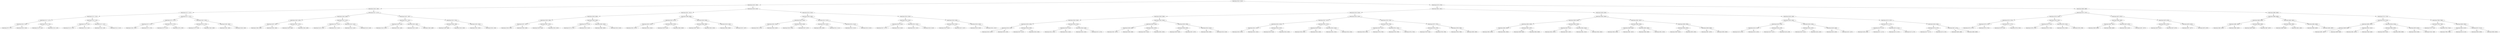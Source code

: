 digraph G{
1042909231 [label="Node{data=[3232, 3232]}"]
1042909231 -> 1867373393
1867373393 [label="Node{data=[1505, 1505]}"]
1867373393 -> 1581812331
1581812331 [label="Node{data=[1385, 1385]}"]
1581812331 -> 1526334673
1526334673 [label="Node{data=[1217, 1217]}"]
1526334673 -> 685803345
685803345 [label="Node{data=[1121, 1121]}"]
685803345 -> 695621199
695621199 [label="Node{data=[1117, 1117]}"]
695621199 -> 871860952
871860952 [label="Node{data=[1031, 1031]}"]
871860952 -> 958520571
958520571 [label="Node{data=[707, 707]}"]
871860952 -> 358026881
358026881 [label="Node{data=[1032, 1032]}"]
695621199 -> 243856970
243856970 [label="Node{data=[1119, 1119]}"]
243856970 -> 27659273
27659273 [label="Node{data=[1118, 1118]}"]
243856970 -> 911724226
911724226 [label="Node{data=[1120, 1120]}"]
685803345 -> 458878351
458878351 [label="Node{data=[1125, 1125]}"]
458878351 -> 1386902024
1386902024 [label="Node{data=[1123, 1123]}"]
1386902024 -> 1667099152
1667099152 [label="Node{data=[1122, 1122]}"]
1386902024 -> 1811155303
1811155303 [label="Node{data=[1124, 1124]}"]
458878351 -> 1058382851
1058382851 [label="Node{data=[1127, 1127]}"]
1058382851 -> 1051638747
1051638747 [label="Node{data=[1126, 1126]}"]
1058382851 -> 850385780
850385780 [label="Node{data=[1212, 1212]}"]
1526334673 -> 2044416887
2044416887 [label="Node{data=[1377, 1377]}"]
2044416887 -> 1811727859
1811727859 [label="Node{data=[1373, 1373]}"]
1811727859 -> 549964596
549964596 [label="Node{data=[1371, 1371]}"]
549964596 -> 1828704291
1828704291 [label="Node{data=[1345, 1345]}"]
549964596 -> 1335649824
1335649824 [label="Node{data=[1372, 1372]}"]
1811727859 -> 1111683453
1111683453 [label="Node{data=[1375, 1375]}"]
1111683453 -> 1547836522
1547836522 [label="Node{data=[1374, 1374]}"]
1111683453 -> 1311678729
1311678729 [label="Node{data=[1376, 1376]}"]
2044416887 -> 1655661450
1655661450 [label="Node{data=[1381, 1381]}"]
1655661450 -> 934526907
934526907 [label="Node{data=[1379, 1379]}"]
934526907 -> 2069775467
2069775467 [label="Node{data=[1378, 1378]}"]
934526907 -> 1078170848
1078170848 [label="Node{data=[1380, 1380]}"]
1655661450 -> 1508445265
1508445265 [label="Node{data=[1383, 1383]}"]
1508445265 -> 1938636464
1938636464 [label="Node{data=[1382, 1382]}"]
1508445265 -> 2063155638
2063155638 [label="Node{data=[1384, 1384]}"]
1581812331 -> 650194589
650194589 [label="Node{data=[1417, 1417]}"]
650194589 -> 937108880
937108880 [label="Node{data=[1409, 1409]}"]
937108880 -> 758773093
758773093 [label="Node{data=[1405, 1405]}"]
758773093 -> 503182725
503182725 [label="Node{data=[1387, 1387]}"]
503182725 -> 845645153
845645153 [label="Node{data=[1386, 1386]}"]
503182725 -> 1560203544
1560203544 [label="Node{data=[1392, 1392]}"]
758773093 -> 1049531711
1049531711 [label="Node{data=[1407, 1407]}"]
1049531711 -> 1278021302
1278021302 [label="Node{data=[1406, 1406]}"]
1049531711 -> 1114621663
1114621663 [label="Node{data=[1408, 1408]}"]
937108880 -> 1756604827
1756604827 [label="Node{data=[1413, 1413]}"]
1756604827 -> 576650975
576650975 [label="Node{data=[1411, 1411]}"]
576650975 -> 102898844
102898844 [label="Node{data=[1410, 1410]}"]
576650975 -> 977763257
977763257 [label="Node{data=[1412, 1412]}"]
1756604827 -> 1338896923
1338896923 [label="Node{data=[1415, 1415]}"]
1338896923 -> 447763771
447763771 [label="Node{data=[1414, 1414]}"]
1338896923 -> 207649805
207649805 [label="Node{data=[1416, 1416]}"]
650194589 -> 234570891
234570891 [label="Node{data=[1497, 1497]}"]
234570891 -> 763765253
763765253 [label="Node{data=[1421, 1421]}"]
763765253 -> 898081539
898081539 [label="Node{data=[1419, 1419]}"]
898081539 -> 982000042
982000042 [label="Node{data=[1418, 1418]}"]
898081539 -> 1828775276
1828775276 [label="Node{data=[1420, 1420]}"]
763765253 -> 1896510659
1896510659 [label="Node{data=[1495, 1495]}"]
1896510659 -> 2031963738
2031963738 [label="Node{data=[1422, 1422]}"]
1896510659 -> 48477602
48477602 [label="Node{data=[1496, 1496]}"]
234570891 -> 1755454231
1755454231 [label="Node{data=[1501, 1501]}"]
1755454231 -> 1252841132
1252841132 [label="Node{data=[1499, 1499]}"]
1252841132 -> 1498431037
1498431037 [label="Node{data=[1498, 1498]}"]
1252841132 -> 1174527504
1174527504 [label="Node{data=[1500, 1500]}"]
1755454231 -> 1040387940
1040387940 [label="Node{data=[1503, 1503]}"]
1040387940 -> 313960382
313960382 [label="Node{data=[1502, 1502]}"]
1040387940 -> 1255129603
1255129603 [label="Node{data=[1504, 1504]}"]
1867373393 -> 41313300
41313300 [label="Node{data=[3200, 3200]}"]
41313300 -> 606614289
606614289 [label="Node{data=[2911, 2911]}"]
606614289 -> 59042685
59042685 [label="Node{data=[2006, 2006]}"]
59042685 -> 930082516
930082516 [label="Node{data=[1509, 1509]}"]
930082516 -> 109607657
109607657 [label="Node{data=[1507, 1507]}"]
109607657 -> 1667064210
1667064210 [label="Node{data=[1506, 1506]}"]
109607657 -> 1202102663
1202102663 [label="Node{data=[1508, 1508]}"]
930082516 -> 267906793
267906793 [label="Node{data=[1867, 1867]}"]
267906793 -> 1248694988
1248694988 [label="Node{data=[1643, 1643]}"]
267906793 -> 1110719458
1110719458 [label="Node{data=[1953, 1953]}"]
59042685 -> 812384442
812384442 [label="Node{data=[2449, 2449]}"]
812384442 -> 14430456
14430456 [label="Node{data=[2375, 2375]}"]
14430456 -> 637610461
637610461 [label="Node{data=[2174, 2174]}"]
14430456 -> 1158282708
1158282708 [label="Node{data=[2410, 2410]}"]
812384442 -> 363875359
363875359 [label="Node{data=[2905, 2905]}"]
363875359 -> 1955263905
1955263905 [label="Node{data=[2885, 2885]}"]
363875359 -> 1533699372
1533699372 [label="Node{data=[2910, 2910]}"]
606614289 -> 1367856328
1367856328 [label="Node{data=[2966, 2966]}"]
1367856328 -> 1178647123
1178647123 [label="Node{data=[2915, 2915]}"]
1178647123 -> 1707370695
1707370695 [label="Node{data=[2913, 2913]}"]
1707370695 -> 1838101078
1838101078 [label="Node{data=[2912, 2912]}"]
1707370695 -> 46242491
46242491 [label="Node{data=[2914, 2914]}"]
1178647123 -> 1091582610
1091582610 [label="Node{data=[2952, 2952]}"]
1091582610 -> 123007015
123007015 [label="Node{data=[2916, 2916]}"]
1091582610 -> 333279001
333279001 [label="Node{data=[2963, 2963]}"]
1367856328 -> 491203483
491203483 [label="Node{data=[3036, 3036]}"]
491203483 -> 1573078539
1573078539 [label="Node{data=[2988, 2988]}"]
1573078539 -> 2109100124
2109100124 [label="Node{data=[2967, 2967]}"]
1573078539 -> 90918228
90918228 [label="Node{data=[3002, 3002]}"]
491203483 -> 559199633
559199633 [label="Node{data=[3159, 3159]}"]
559199633 -> 1725975726
1725975726 [label="Node{data=[3064, 3064]}"]
559199633 -> 698078366
698078366 [label="Node{data=[3187, 3187]}"]
41313300 -> 1984245012
1984245012 [label="Node{data=[3216, 3216]}"]
1984245012 -> 1924785776
1924785776 [label="Node{data=[3208, 3208]}"]
1924785776 -> 383275445
383275445 [label="Node{data=[3204, 3204]}"]
383275445 -> 1636849876
1636849876 [label="Node{data=[3202, 3202]}"]
1636849876 -> 1055057023
1055057023 [label="Node{data=[3201, 3201]}"]
1636849876 -> 64298933
64298933 [label="Node{data=[3203, 3203]}"]
383275445 -> 1473557379
1473557379 [label="Node{data=[3206, 3206]}"]
1473557379 -> 887166805
887166805 [label="Node{data=[3205, 3205]}"]
1473557379 -> 495570090
495570090 [label="Node{data=[3207, 3207]}"]
1924785776 -> 906641433
906641433 [label="Node{data=[3212, 3212]}"]
906641433 -> 1152427504
1152427504 [label="Node{data=[3210, 3210]}"]
1152427504 -> 2027379084
2027379084 [label="Node{data=[3209, 3209]}"]
1152427504 -> 736638624
736638624 [label="Node{data=[3211, 3211]}"]
906641433 -> 1334227276
1334227276 [label="Node{data=[3214, 3214]}"]
1334227276 -> 240648809
240648809 [label="Node{data=[3213, 3213]}"]
1334227276 -> 1275142423
1275142423 [label="Node{data=[3215, 3215]}"]
1984245012 -> 641090305
641090305 [label="Node{data=[3224, 3224]}"]
641090305 -> 1547737690
1547737690 [label="Node{data=[3220, 3220]}"]
1547737690 -> 314937585
314937585 [label="Node{data=[3218, 3218]}"]
314937585 -> 1468600871
1468600871 [label="Node{data=[3217, 3217]}"]
314937585 -> 1127443868
1127443868 [label="Node{data=[3219, 3219]}"]
1547737690 -> 469351914
469351914 [label="Node{data=[3222, 3222]}"]
469351914 -> 621143164
621143164 [label="Node{data=[3221, 3221]}"]
469351914 -> 981648081
981648081 [label="Node{data=[3223, 3223]}"]
641090305 -> 1644500880
1644500880 [label="Node{data=[3228, 3228]}"]
1644500880 -> 885387479
885387479 [label="Node{data=[3226, 3226]}"]
885387479 -> 1047122999
1047122999 [label="Node{data=[3225, 3225]}"]
885387479 -> 315694433
315694433 [label="Node{data=[3227, 3227]}"]
1644500880 -> 1487020348
1487020348 [label="Node{data=[3230, 3230]}"]
1487020348 -> 1140466103
1140466103 [label="Node{data=[3229, 3229]}"]
1487020348 -> 868388243
868388243 [label="Node{data=[3231, 3231]}"]
1042909231 -> 702723231
702723231 [label="Node{data=[4735, 4735]}"]
702723231 -> 1610664798
1610664798 [label="Node{data=[3801, 3801]}"]
1610664798 -> 1919269232
1919269232 [label="Node{data=[3319, 3319]}"]
1919269232 -> 1433144506
1433144506 [label="Node{data=[3296, 3296]}"]
1433144506 -> 1771445444
1771445444 [label="Node{data=[3240, 3240]}"]
1771445444 -> 254439571
254439571 [label="Node{data=[3236, 3236]}"]
254439571 -> 1356592703
1356592703 [label="Node{data=[3234, 3234]}"]
1356592703 -> 1701263682
1701263682 [label="Node{data=[3233, 3233]}"]
1356592703 -> 1020164374
1020164374 [label="Node{data=[3235, 3235]}"]
254439571 -> 1622943988
1622943988 [label="Node{data=[3238, 3238]}"]
1622943988 -> 1876508882
1876508882 [label="Node{data=[3237, 3237]}"]
1622943988 -> 858310978
858310978 [label="Node{data=[3239, 3239]}"]
1771445444 -> 2095120632
2095120632 [label="Node{data=[3244, 3244]}"]
2095120632 -> 2107337752
2107337752 [label="Node{data=[3242, 3242]}"]
2107337752 -> 1491168425
1491168425 [label="Node{data=[3241, 3241]}"]
2107337752 -> 771148846
771148846 [label="Node{data=[3243, 3243]}"]
2095120632 -> 1508179880
1508179880 [label="Node{data=[3246, 3246]}"]
1508179880 -> 2142872352
2142872352 [label="Node{data=[3245, 3245]}"]
1508179880 -> 753802330
753802330 [label="Node{data=[3272, 3272]}"]
1433144506 -> 929182293
929182293 [label="Node{data=[3304, 3304]}"]
929182293 -> 1225101998
1225101998 [label="Node{data=[3300, 3300]}"]
1225101998 -> 2073532429
2073532429 [label="Node{data=[3298, 3298]}"]
2073532429 -> 667375593
667375593 [label="Node{data=[3297, 3297]}"]
2073532429 -> 17906142
17906142 [label="Node{data=[3299, 3299]}"]
1225101998 -> 1692683184
1692683184 [label="Node{data=[3302, 3302]}"]
1692683184 -> 594862289
594862289 [label="Node{data=[3301, 3301]}"]
1692683184 -> 1041339209
1041339209 [label="Node{data=[3303, 3303]}"]
929182293 -> 910594716
910594716 [label="Node{data=[3308, 3308]}"]
910594716 -> 1891231279
1891231279 [label="Node{data=[3306, 3306]}"]
1891231279 -> 1959785089
1959785089 [label="Node{data=[3305, 3305]}"]
1891231279 -> 1182182538
1182182538 [label="Node{data=[3307, 3307]}"]
910594716 -> 1151730858
1151730858 [label="Node{data=[3310, 3310]}"]
1151730858 -> 2073107087
2073107087 [label="Node{data=[3309, 3309]}"]
1151730858 -> 1891738758
1891738758 [label="Node{data=[3318, 3318]}"]
1919269232 -> 52450536
52450536 [label="Node{data=[3335, 3335]}"]
52450536 -> 2010612594
2010612594 [label="Node{data=[3327, 3327]}"]
2010612594 -> 81898085
81898085 [label="Node{data=[3323, 3323]}"]
81898085 -> 2046417899
2046417899 [label="Node{data=[3321, 3321]}"]
2046417899 -> 2021611304
2021611304 [label="Node{data=[3320, 3320]}"]
2046417899 -> 863541062
863541062 [label="Node{data=[3322, 3322]}"]
81898085 -> 985899470
985899470 [label="Node{data=[3325, 3325]}"]
985899470 -> 231867390
231867390 [label="Node{data=[3324, 3324]}"]
985899470 -> 253154171
253154171 [label="Node{data=[3326, 3326]}"]
2010612594 -> 2015606648
2015606648 [label="Node{data=[3331, 3331]}"]
2015606648 -> 1607054435
1607054435 [label="Node{data=[3329, 3329]}"]
1607054435 -> 1117360535
1117360535 [label="Node{data=[3328, 3328]}"]
1607054435 -> 2074943412
2074943412 [label="Node{data=[3330, 3330]}"]
2015606648 -> 517009358
517009358 [label="Node{data=[3333, 3333]}"]
517009358 -> 203959003
203959003 [label="Node{data=[3332, 3332]}"]
517009358 -> 45287392
45287392 [label="Node{data=[3334, 3334]}"]
52450536 -> 292612285
292612285 [label="Node{data=[3793, 3793]}"]
292612285 -> 138922946
138922946 [label="Node{data=[3766, 3766]}"]
138922946 -> 1173636835
1173636835 [label="Node{data=[3337, 3337]}"]
1173636835 -> 1608701370
1608701370 [label="Node{data=[3336, 3336]}"]
1173636835 -> 1237445627
1237445627 [label="Node{data=[3759, 3759]}"]
138922946 -> 2146312410
2146312410 [label="Node{data=[3791, 3791]}"]
2146312410 -> 407548570
407548570 [label="Node{data=[3790, 3790]}"]
2146312410 -> 1363999532
1363999532 [label="Node{data=[3792, 3792]}"]
292612285 -> 395599053
395599053 [label="Node{data=[3797, 3797]}"]
395599053 -> 426919445
426919445 [label="Node{data=[3795, 3795]}"]
426919445 -> 1424095683
1424095683 [label="Node{data=[3794, 3794]}"]
426919445 -> 1648557544
1648557544 [label="Node{data=[3796, 3796]}"]
395599053 -> 1468381017
1468381017 [label="Node{data=[3799, 3799]}"]
1468381017 -> 1548484946
1548484946 [label="Node{data=[3798, 3798]}"]
1468381017 -> 121160953
121160953 [label="Node{data=[3800, 3800]}"]
1610664798 -> 1927337035
1927337035 [label="Node{data=[4059, 4059]}"]
1927337035 -> 136682033
136682033 [label="Node{data=[3844, 3844]}"]
136682033 -> 878664950
878664950 [label="Node{data=[3809, 3809]}"]
878664950 -> 1971411336
1971411336 [label="Node{data=[3805, 3805]}"]
1971411336 -> 28809727
28809727 [label="Node{data=[3803, 3803]}"]
28809727 -> 635928554
635928554 [label="Node{data=[3802, 3802]}"]
28809727 -> 1796292428
1796292428 [label="Node{data=[3804, 3804]}"]
1971411336 -> 337868479
337868479 [label="Node{data=[3807, 3807]}"]
337868479 -> 702971301
702971301 [label="Node{data=[3806, 3806]}"]
337868479 -> 929058652
929058652 [label="Node{data=[3808, 3808]}"]
878664950 -> 1441394083
1441394083 [label="Node{data=[3840, 3840]}"]
1441394083 -> 1525739311
1525739311 [label="Node{data=[3811, 3811]}"]
1525739311 -> 1088535169
1088535169 [label="Node{data=[3810, 3810]}"]
1525739311 -> 1968047982
1968047982 [label="Node{data=[3837, 3837]}"]
1441394083 -> 1867540625
1867540625 [label="Node{data=[3842, 3842]}"]
1867540625 -> 839154627
839154627 [label="Node{data=[3841, 3841]}"]
1867540625 -> 2138892976
2138892976 [label="Node{data=[3843, 3843]}"]
136682033 -> 2056058694
2056058694 [label="Node{data=[3852, 3852]}"]
2056058694 -> 376704102
376704102 [label="Node{data=[3848, 3848]}"]
376704102 -> 121612040
121612040 [label="Node{data=[3846, 3846]}"]
121612040 -> 521069621
521069621 [label="Node{data=[3845, 3845]}"]
121612040 -> 35984981
35984981 [label="Node{data=[3847, 3847]}"]
376704102 -> 872693067
872693067 [label="Node{data=[3850, 3850]}"]
872693067 -> 1324997412
1324997412 [label="Node{data=[3849, 3849]}"]
872693067 -> 650027394
650027394 [label="Node{data=[3851, 3851]}"]
2056058694 -> 201563326
201563326 [label="Node{data=[3856, 3856]}"]
201563326 -> 435684880
435684880 [label="Node{data=[3854, 3854]}"]
435684880 -> 433639152
433639152 [label="Node{data=[3853, 3853]}"]
435684880 -> 1245306616
1245306616 [label="Node{data=[3855, 3855]}"]
201563326 -> 1515146605
1515146605 [label="Node{data=[3858, 3858]}"]
1515146605 -> 64882866
64882866 [label="Node{data=[3857, 3857]}"]
1515146605 -> 1546578295
1546578295 [label="Node{data=[3859, 3859]}"]
1927337035 -> 1491350036
1491350036 [label="Node{data=[4168, 4168]}"]
1491350036 -> 2027960384
2027960384 [label="Node{data=[4160, 4160]}"]
2027960384 -> 193475702
193475702 [label="Node{data=[4156, 4156]}"]
193475702 -> 549851425
549851425 [label="Node{data=[4154, 4154]}"]
549851425 -> 1506534335
1506534335 [label="Node{data=[4153, 4153]}"]
549851425 -> 546366206
546366206 [label="Node{data=[4155, 4155]}"]
193475702 -> 1785813278
1785813278 [label="Node{data=[4158, 4158]}"]
1785813278 -> 2058224232
2058224232 [label="Node{data=[4157, 4157]}"]
1785813278 -> 2097074329
2097074329 [label="Node{data=[4159, 4159]}"]
2027960384 -> 1532906218
1532906218 [label="Node{data=[4164, 4164]}"]
1532906218 -> 990335286
990335286 [label="Node{data=[4162, 4162]}"]
990335286 -> 825276796
825276796 [label="Node{data=[4161, 4161]}"]
990335286 -> 1002495451
1002495451 [label="Node{data=[4163, 4163]}"]
1532906218 -> 308336979
308336979 [label="Node{data=[4166, 4166]}"]
308336979 -> 326087880
326087880 [label="Node{data=[4165, 4165]}"]
308336979 -> 656409728
656409728 [label="Node{data=[4167, 4167]}"]
1491350036 -> 447949754
447949754 [label="Node{data=[4176, 4176]}"]
447949754 -> 235787262
235787262 [label="Node{data=[4172, 4172]}"]
235787262 -> 1613430531
1613430531 [label="Node{data=[4170, 4170]}"]
1613430531 -> 1191834498
1191834498 [label="Node{data=[4169, 4169]}"]
1613430531 -> 1155853858
1155853858 [label="Node{data=[4171, 4171]}"]
235787262 -> 613832547
613832547 [label="Node{data=[4174, 4174]}"]
613832547 -> 326333973
326333973 [label="Node{data=[4173, 4173]}"]
613832547 -> 468587034
468587034 [label="Node{data=[4175, 4175]}"]
447949754 -> 2014866107
2014866107 [label="Node{data=[4248, 4248]}"]
2014866107 -> 1847793556
1847793556 [label="Node{data=[4178, 4178]}"]
1847793556 -> 1726486427
1726486427 [label="Node{data=[4177, 4177]}"]
1847793556 -> 226342814
226342814 [label="Node{data=[4179, 4179]}"]
2014866107 -> 906709304
906709304 [label="Node{data=[4671, 4671]}"]
906709304 -> 1080190938
1080190938 [label="Node{data=[4498, 4498]}"]
906709304 -> 1720771714
1720771714 [label="Node{data=[4699, 4699]}"]
702723231 -> 112291465
112291465 [label="Node{data=[4880, 4880]}"]
112291465 -> 1788851694
1788851694 [label="Node{data=[4767, 4767]}"]
1788851694 -> 957367248
957367248 [label="Node{data=[4759, 4759]}"]
957367248 -> 1480918148
1480918148 [label="Node{data=[4755, 4755]}"]
1480918148 -> 1435368483
1435368483 [label="Node{data=[4753, 4753]}"]
1435368483 -> 1118442425
1118442425 [label="Node{data=[4752, 4752]}"]
1435368483 -> 2032125695
2032125695 [label="Node{data=[4754, 4754]}"]
1480918148 -> 160337020
160337020 [label="Node{data=[4757, 4757]}"]
160337020 -> 861410698
861410698 [label="Node{data=[4756, 4756]}"]
160337020 -> 570294147
570294147 [label="Node{data=[4758, 4758]}"]
957367248 -> 642973053
642973053 [label="Node{data=[4763, 4763]}"]
642973053 -> 1531082919
1531082919 [label="Node{data=[4761, 4761]}"]
1531082919 -> 675664384
675664384 [label="Node{data=[4760, 4760]}"]
1531082919 -> 1711944044
1711944044 [label="Node{data=[4762, 4762]}"]
642973053 -> 1459786181
1459786181 [label="Node{data=[4765, 4765]}"]
1459786181 -> 525159618
525159618 [label="Node{data=[4764, 4764]}"]
1459786181 -> 429803769
429803769 [label="Node{data=[4766, 4766]}"]
1788851694 -> 774413303
774413303 [label="Node{data=[4872, 4872]}"]
774413303 -> 1835510606
1835510606 [label="Node{data=[4809, 4809]}"]
1835510606 -> 406438268
406438268 [label="Node{data=[4807, 4807]}"]
406438268 -> 1930136322
1930136322 [label="Node{data=[4806, 4806]}"]
406438268 -> 429281719
429281719 [label="Node{data=[4808, 4808]}"]
1835510606 -> 1232843792
1232843792 [label="Node{data=[4870, 4870]}"]
1232843792 -> 522174050
522174050 [label="Node{data=[4814, 4814]}"]
1232843792 -> 811820312
811820312 [label="Node{data=[4871, 4871]}"]
774413303 -> 466846026
466846026 [label="Node{data=[4876, 4876]}"]
466846026 -> 253521172
253521172 [label="Node{data=[4874, 4874]}"]
253521172 -> 1838296635
1838296635 [label="Node{data=[4873, 4873]}"]
253521172 -> 1181928756
1181928756 [label="Node{data=[4875, 4875]}"]
466846026 -> 1093459297
1093459297 [label="Node{data=[4878, 4878]}"]
1093459297 -> 766799005
766799005 [label="Node{data=[4877, 4877]}"]
1093459297 -> 1370189030
1370189030 [label="Node{data=[4879, 4879]}"]
112291465 -> 31461514
31461514 [label="Node{data=[4896, 4896]}"]
31461514 -> 637534722
637534722 [label="Node{data=[4888, 4888]}"]
637534722 -> 685658843
685658843 [label="Node{data=[4884, 4884]}"]
685658843 -> 572049274
572049274 [label="Node{data=[4882, 4882]}"]
572049274 -> 595453939
595453939 [label="Node{data=[4881, 4881]}"]
572049274 -> 88859020
88859020 [label="Node{data=[4883, 4883]}"]
685658843 -> 1608065908
1608065908 [label="Node{data=[4886, 4886]}"]
1608065908 -> 991825122
991825122 [label="Node{data=[4885, 4885]}"]
1608065908 -> 2005939725
2005939725 [label="Node{data=[4887, 4887]}"]
637534722 -> 764276466
764276466 [label="Node{data=[4892, 4892]}"]
764276466 -> 995736244
995736244 [label="Node{data=[4890, 4890]}"]
995736244 -> 1894500385
1894500385 [label="Node{data=[4889, 4889]}"]
995736244 -> 113096815
113096815 [label="Node{data=[4891, 4891]}"]
764276466 -> 1149582388
1149582388 [label="Node{data=[4894, 4894]}"]
1149582388 -> 847229450
847229450 [label="Node{data=[4893, 4893]}"]
1149582388 -> 486264484
486264484 [label="Node{data=[4895, 4895]}"]
31461514 -> 2003723156
2003723156 [label="Node{data=[7474, 7474]}"]
2003723156 -> 451384785
451384785 [label="Node{data=[5519, 5519]}"]
451384785 -> 1430752101
1430752101 [label="Node{data=[4900, 4900]}"]
1430752101 -> 395047303
395047303 [label="Node{data=[4898, 4898]}"]
395047303 -> 335368737
335368737 [label="Node{data=[4897, 4897]}"]
395047303 -> 890377362
890377362 [label="Node{data=[4899, 4899]}"]
1430752101 -> 1558687222
1558687222 [label="Node{data=[5022, 5022]}"]
1558687222 -> 338196516
338196516 [label="Node{data=[4901, 4901]}"]
1558687222 -> 1832733914
1832733914 [label="Node{data=[5448, 5448]}"]
451384785 -> 1211003755
1211003755 [label="Node{data=[6184, 6184]}"]
1211003755 -> 692584325
692584325 [label="Node{data=[5885, 5885]}"]
692584325 -> 2130267089
2130267089 [label="Node{data=[5853, 5853]}"]
692584325 -> 2032501576
2032501576 [label="Node{data=[5969, 5969]}"]
1211003755 -> 1110114860
1110114860 [label="Node{data=[6979, 6979]}"]
1110114860 -> 1418094139
1418094139 [label="Node{data=[6239, 6239]}"]
1110114860 -> 1620379833
1620379833 [label="Node{data=[7439, 7439]}"]
2003723156 -> 897574944
897574944 [label="Node{data=[7869, 7869]}"]
897574944 -> 794801857
794801857 [label="Node{data=[7589, 7589]}"]
794801857 -> 1217378991
1217378991 [label="Node{data=[7532, 7532]}"]
794801857 -> 1549255
1549255 [label="Node{data=[7624, 7624]}"]
897574944 -> 1256420621
1256420621 [label="Node{data=[8382, 8382]}"]
1256420621 -> 416824110
416824110 [label="Node{data=[8010, 8010]}"]
416824110 -> 767008856
767008856 [label="Node{data=[7998, 7998]}"]
416824110 -> 268646322
268646322 [label="Node{data=[8119, 8119]}"]
1256420621 -> 1100575650
1100575650 [label="Node{data=[8727, 8727]}"]
1100575650 -> 406925812
406925812 [label="Node{data=[8595, 8595]}"]
1100575650 -> 140834756
140834756 [label="Node{data=[9063, 9063]}"]
}